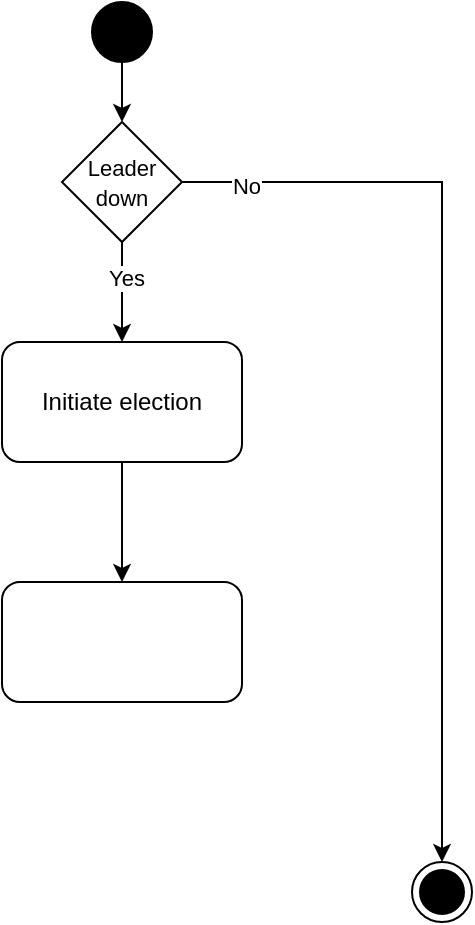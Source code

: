 <mxfile>
    <diagram id="Cl67dNiJMtvt84QxctQ-" name="Activity Diagram">
        <mxGraphModel dx="1117" dy="779" grid="1" gridSize="10" guides="1" tooltips="1" connect="1" arrows="1" fold="1" page="1" pageScale="1" pageWidth="850" pageHeight="1100" math="0" shadow="0">
            <root>
                <mxCell id="0"/>
                <mxCell id="1" parent="0"/>
                <mxCell id="13" style="edgeStyle=none;html=1;exitX=0.5;exitY=1;exitDx=0;exitDy=0;entryX=0.5;entryY=0;entryDx=0;entryDy=0;" parent="1" source="11" target="12" edge="1">
                    <mxGeometry relative="1" as="geometry"/>
                </mxCell>
                <mxCell id="11" value="" style="ellipse;fillColor=strokeColor;html=1;" parent="1" vertex="1">
                    <mxGeometry x="265" y="310" width="30" height="30" as="geometry"/>
                </mxCell>
                <mxCell id="18" style="edgeStyle=none;html=1;exitX=0.5;exitY=1;exitDx=0;exitDy=0;entryX=0.5;entryY=0;entryDx=0;entryDy=0;" parent="1" source="12" target="17" edge="1">
                    <mxGeometry relative="1" as="geometry"/>
                </mxCell>
                <mxCell id="19" value="Yes" style="edgeLabel;html=1;align=center;verticalAlign=middle;resizable=0;points=[];" parent="18" vertex="1" connectable="0">
                    <mxGeometry x="-0.287" y="2" relative="1" as="geometry">
                        <mxPoint as="offset"/>
                    </mxGeometry>
                </mxCell>
                <mxCell id="23" style="edgeStyle=orthogonalEdgeStyle;html=1;exitX=1;exitY=0.5;exitDx=0;exitDy=0;entryX=0.5;entryY=0;entryDx=0;entryDy=0;rounded=0;curved=0;" parent="1" source="12" target="14" edge="1">
                    <mxGeometry relative="1" as="geometry"/>
                </mxCell>
                <mxCell id="24" value="No" style="edgeLabel;html=1;align=center;verticalAlign=middle;resizable=0;points=[];" parent="23" vertex="1" connectable="0">
                    <mxGeometry x="-0.862" y="-2" relative="1" as="geometry">
                        <mxPoint x="-1" as="offset"/>
                    </mxGeometry>
                </mxCell>
                <mxCell id="12" value="&lt;font style=&quot;font-size: 11px;&quot;&gt;Leader down&lt;/font&gt;" style="rhombus;whiteSpace=wrap;html=1;" parent="1" vertex="1">
                    <mxGeometry x="250" y="370" width="60" height="60" as="geometry"/>
                </mxCell>
                <mxCell id="14" value="" style="ellipse;html=1;shape=endState;fillColor=strokeColor;" parent="1" vertex="1">
                    <mxGeometry x="425" y="740" width="30" height="30" as="geometry"/>
                </mxCell>
                <mxCell id="25" style="edgeStyle=none;html=1;exitX=0.5;exitY=1;exitDx=0;exitDy=0;entryX=0.5;entryY=0;entryDx=0;entryDy=0;" parent="1" source="17" target="27" edge="1">
                    <mxGeometry relative="1" as="geometry">
                        <mxPoint x="280" y="600" as="targetPoint"/>
                    </mxGeometry>
                </mxCell>
                <mxCell id="17" value="Initiate election" style="rounded=1;whiteSpace=wrap;html=1;" parent="1" vertex="1">
                    <mxGeometry x="220" y="480" width="120" height="60" as="geometry"/>
                </mxCell>
                <mxCell id="27" value="" style="rounded=1;whiteSpace=wrap;html=1;" parent="1" vertex="1">
                    <mxGeometry x="220" y="600" width="120" height="60" as="geometry"/>
                </mxCell>
            </root>
        </mxGraphModel>
    </diagram>
    <diagram id="mZ3OBeDcGPuV3jxR2Qv-" name="State Diagram">
        <mxGraphModel dx="430" dy="300" grid="1" gridSize="10" guides="1" tooltips="1" connect="1" arrows="1" fold="1" page="1" pageScale="1" pageWidth="850" pageHeight="1100" math="0" shadow="0">
            <root>
                <mxCell id="0"/>
                <mxCell id="1" parent="0"/>
                <mxCell id="vnR4cOAztaRB-MbDrG8Z-12" style="edgeStyle=orthogonalEdgeStyle;html=1;exitX=1;exitY=0;exitDx=0;exitDy=0;entryX=0.5;entryY=0;entryDx=0;entryDy=0;curved=1;" edge="1" parent="1" source="vnR4cOAztaRB-MbDrG8Z-2" target="vnR4cOAztaRB-MbDrG8Z-3">
                    <mxGeometry relative="1" as="geometry">
                        <Array as="points">
                            <mxPoint x="428" y="340"/>
                            <mxPoint x="560" y="340"/>
                        </Array>
                    </mxGeometry>
                </mxCell>
                <mxCell id="vnR4cOAztaRB-MbDrG8Z-15" value="Leader unavailable" style="edgeLabel;html=1;align=center;verticalAlign=middle;resizable=0;points=[];" vertex="1" connectable="0" parent="vnR4cOAztaRB-MbDrG8Z-12">
                    <mxGeometry x="0.144" relative="1" as="geometry">
                        <mxPoint x="-12" as="offset"/>
                    </mxGeometry>
                </mxCell>
                <mxCell id="vnR4cOAztaRB-MbDrG8Z-19" style="edgeStyle=orthogonalEdgeStyle;html=1;exitX=0;exitY=1;exitDx=0;exitDy=0;entryX=0.5;entryY=1;entryDx=0;entryDy=0;curved=1;" edge="1" parent="1" source="vnR4cOAztaRB-MbDrG8Z-2" target="vnR4cOAztaRB-MbDrG8Z-4">
                    <mxGeometry relative="1" as="geometry">
                        <Array as="points">
                            <mxPoint x="372" y="460"/>
                            <mxPoint x="240" y="460"/>
                        </Array>
                    </mxGeometry>
                </mxCell>
                <mxCell id="vnR4cOAztaRB-MbDrG8Z-20" value="Stop node/&lt;div&gt;Node crash&lt;/div&gt;" style="edgeLabel;html=1;align=center;verticalAlign=middle;resizable=0;points=[];" vertex="1" connectable="0" parent="vnR4cOAztaRB-MbDrG8Z-19">
                    <mxGeometry x="0.131" y="2" relative="1" as="geometry">
                        <mxPoint x="10" as="offset"/>
                    </mxGeometry>
                </mxCell>
                <mxCell id="vnR4cOAztaRB-MbDrG8Z-2" value="Operational" style="ellipse;whiteSpace=wrap;html=1;aspect=fixed;" vertex="1" parent="1">
                    <mxGeometry x="360" y="360" width="80" height="80" as="geometry"/>
                </mxCell>
                <mxCell id="vnR4cOAztaRB-MbDrG8Z-16" style="edgeStyle=orthogonalEdgeStyle;html=1;exitX=0;exitY=1;exitDx=0;exitDy=0;entryX=0.5;entryY=1;entryDx=0;entryDy=0;curved=1;" edge="1" parent="1" source="vnR4cOAztaRB-MbDrG8Z-3" target="vnR4cOAztaRB-MbDrG8Z-2">
                    <mxGeometry relative="1" as="geometry">
                        <Array as="points">
                            <mxPoint x="532" y="460"/>
                            <mxPoint x="400" y="460"/>
                        </Array>
                    </mxGeometry>
                </mxCell>
                <mxCell id="vnR4cOAztaRB-MbDrG8Z-18" value="Leader elected" style="edgeLabel;html=1;align=center;verticalAlign=middle;resizable=0;points=[];" vertex="1" connectable="0" parent="vnR4cOAztaRB-MbDrG8Z-16">
                    <mxGeometry x="0.124" y="2" relative="1" as="geometry">
                        <mxPoint x="10" y="-2" as="offset"/>
                    </mxGeometry>
                </mxCell>
                <mxCell id="vnR4cOAztaRB-MbDrG8Z-3" value="Electing" style="ellipse;whiteSpace=wrap;html=1;aspect=fixed;" vertex="1" parent="1">
                    <mxGeometry x="520" y="360" width="80" height="80" as="geometry"/>
                </mxCell>
                <mxCell id="vnR4cOAztaRB-MbDrG8Z-11" style="edgeStyle=orthogonalEdgeStyle;html=1;exitX=1;exitY=0;exitDx=0;exitDy=0;entryX=0.5;entryY=0;entryDx=0;entryDy=0;curved=1;" edge="1" parent="1" source="vnR4cOAztaRB-MbDrG8Z-4" target="vnR4cOAztaRB-MbDrG8Z-2">
                    <mxGeometry relative="1" as="geometry">
                        <Array as="points">
                            <mxPoint x="268" y="340"/>
                            <mxPoint x="400" y="340"/>
                        </Array>
                    </mxGeometry>
                </mxCell>
                <mxCell id="vnR4cOAztaRB-MbDrG8Z-13" value="Start node" style="edgeLabel;html=1;align=center;verticalAlign=middle;resizable=0;points=[];" vertex="1" connectable="0" parent="vnR4cOAztaRB-MbDrG8Z-11">
                    <mxGeometry x="-0.07" y="1" relative="1" as="geometry">
                        <mxPoint x="7" as="offset"/>
                    </mxGeometry>
                </mxCell>
                <mxCell id="vnR4cOAztaRB-MbDrG8Z-4" value="Unavailable" style="ellipse;whiteSpace=wrap;html=1;aspect=fixed;" vertex="1" parent="1">
                    <mxGeometry x="200" y="360" width="80" height="80" as="geometry"/>
                </mxCell>
            </root>
        </mxGraphModel>
    </diagram>
</mxfile>